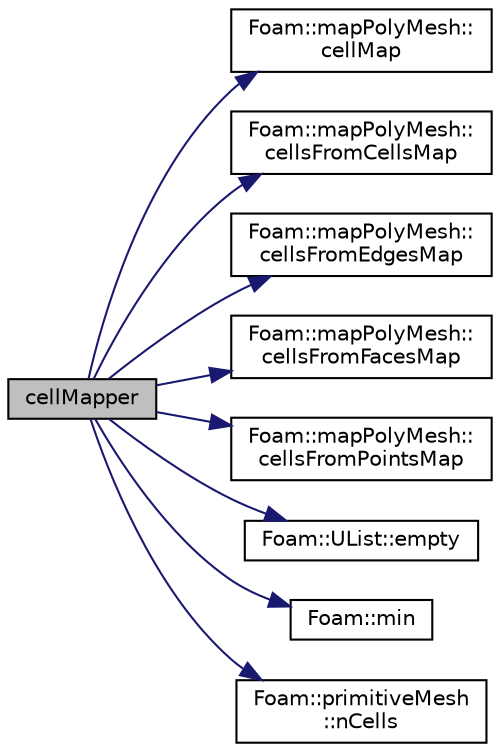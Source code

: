 digraph "cellMapper"
{
  bgcolor="transparent";
  edge [fontname="Helvetica",fontsize="10",labelfontname="Helvetica",labelfontsize="10"];
  node [fontname="Helvetica",fontsize="10",shape=record];
  rankdir="LR";
  Node1 [label="cellMapper",height=0.2,width=0.4,color="black", fillcolor="grey75", style="filled", fontcolor="black"];
  Node1 -> Node2 [color="midnightblue",fontsize="10",style="solid",fontname="Helvetica"];
  Node2 [label="Foam::mapPolyMesh::\lcellMap",height=0.2,width=0.4,color="black",URL="$a01431.html#a08afe30a689e98e3d34420f8258e573a",tooltip="Old cell map. "];
  Node1 -> Node3 [color="midnightblue",fontsize="10",style="solid",fontname="Helvetica"];
  Node3 [label="Foam::mapPolyMesh::\lcellsFromCellsMap",height=0.2,width=0.4,color="black",URL="$a01431.html#a7013a059eda3e425d2fa053a0e52388e",tooltip="Cells originating from cells. "];
  Node1 -> Node4 [color="midnightblue",fontsize="10",style="solid",fontname="Helvetica"];
  Node4 [label="Foam::mapPolyMesh::\lcellsFromEdgesMap",height=0.2,width=0.4,color="black",URL="$a01431.html#ae2e8b9f8235508bc5f5747297f84bc7d",tooltip="Cells inflated from edges. "];
  Node1 -> Node5 [color="midnightblue",fontsize="10",style="solid",fontname="Helvetica"];
  Node5 [label="Foam::mapPolyMesh::\lcellsFromFacesMap",height=0.2,width=0.4,color="black",URL="$a01431.html#aa591bbedc877de2c85cbb93f87b41d6f",tooltip="Cells inflated from faces. "];
  Node1 -> Node6 [color="midnightblue",fontsize="10",style="solid",fontname="Helvetica"];
  Node6 [label="Foam::mapPolyMesh::\lcellsFromPointsMap",height=0.2,width=0.4,color="black",URL="$a01431.html#a43048c58f192df309ba25030c6fa647e",tooltip="Cells inflated from points. "];
  Node1 -> Node7 [color="midnightblue",fontsize="10",style="solid",fontname="Helvetica"];
  Node7 [label="Foam::UList::empty",height=0.2,width=0.4,color="black",URL="$a02731.html#ac6e61de369e994009e36f344f99c15ad",tooltip="Return true if the UList is empty (ie, size() is zero). "];
  Node1 -> Node8 [color="midnightblue",fontsize="10",style="solid",fontname="Helvetica"];
  Node8 [label="Foam::min",height=0.2,width=0.4,color="black",URL="$a10725.html#a253e112ad2d56d96230ff39ea7f442dc"];
  Node1 -> Node9 [color="midnightblue",fontsize="10",style="solid",fontname="Helvetica"];
  Node9 [label="Foam::primitiveMesh\l::nCells",height=0.2,width=0.4,color="black",URL="$a01967.html#ae79b5e96cf8d9a4e6b3993e6f2709374"];
}
